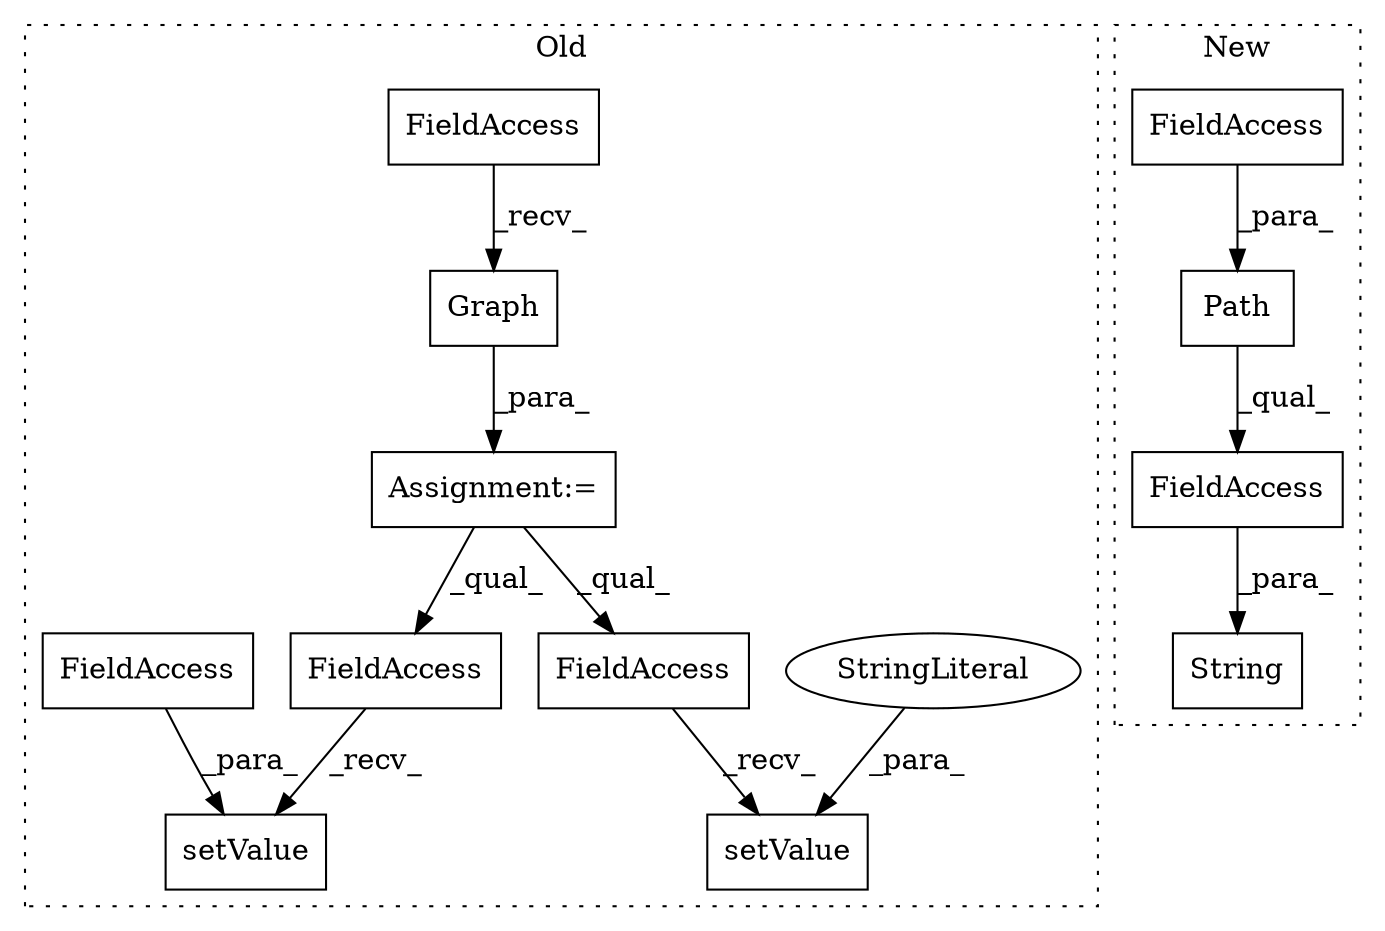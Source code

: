 digraph G {
subgraph cluster0 {
1 [label="setValue" a="32" s="26411,26446" l="9,1" shape="box"];
4 [label="StringLiteral" a="45" s="26420" l="26" shape="ellipse"];
5 [label="Graph" a="32" s="26182" l="7" shape="box"];
6 [label="FieldAccess" a="22" s="26281" l="18" shape="box"];
8 [label="FieldAccess" a="22" s="26387" l="23" shape="box"];
10 [label="FieldAccess" a="22" s="26167" l="14" shape="box"];
11 [label="setValue" a="32" s="26300,26325" l="9,1" shape="box"];
12 [label="FieldAccess" a="22" s="26309" l="16" shape="box"];
13 [label="Assignment:=" a="7" s="26166" l="1" shape="box"];
label = "Old";
style="dotted";
}
subgraph cluster1 {
2 [label="Path" a="32" s="26322,26354" l="5,1" shape="box"];
3 [label="String" a="32" s="26315,26362" l="7,1" shape="box"];
7 [label="FieldAccess" a="22" s="26322" l="40" shape="box"];
9 [label="FieldAccess" a="22" s="26327" l="27" shape="box"];
label = "New";
style="dotted";
}
2 -> 7 [label="_qual_"];
4 -> 1 [label="_para_"];
5 -> 13 [label="_para_"];
6 -> 11 [label="_recv_"];
7 -> 3 [label="_para_"];
8 -> 1 [label="_recv_"];
9 -> 2 [label="_para_"];
10 -> 5 [label="_recv_"];
12 -> 11 [label="_para_"];
13 -> 6 [label="_qual_"];
13 -> 8 [label="_qual_"];
}